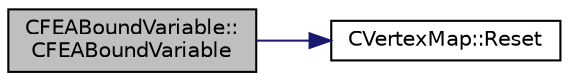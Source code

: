 digraph "CFEABoundVariable::CFEABoundVariable"
{
  edge [fontname="Helvetica",fontsize="10",labelfontname="Helvetica",labelfontsize="10"];
  node [fontname="Helvetica",fontsize="10",shape=record];
  rankdir="LR";
  Node0 [label="CFEABoundVariable::\lCFEABoundVariable",height=0.2,width=0.4,color="black", fillcolor="grey75", style="filled", fontcolor="black"];
  Node0 -> Node1 [color="midnightblue",fontsize="10",style="solid",fontname="Helvetica"];
  Node1 [label="CVertexMap::Reset",height=0.2,width=0.4,color="black", fillcolor="white", style="filled",URL="$class_c_vertex_map.html#a225153b6c3dcdbccdd3ed6f1a46e446f",tooltip="Reset the map for size nPoint, marks every point as not-a-vertex. "];
}
